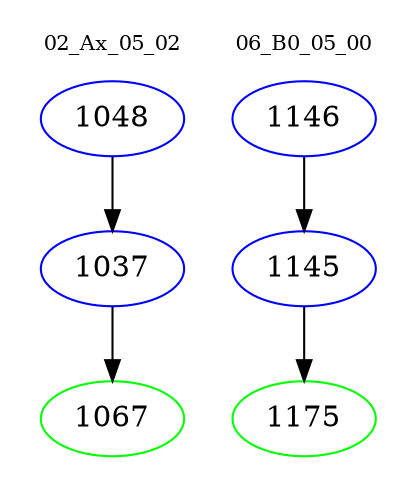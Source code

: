 digraph{
subgraph cluster_0 {
color = white
label = "02_Ax_05_02";
fontsize=10;
T0_1048 [label="1048", color="blue"]
T0_1048 -> T0_1037 [color="black"]
T0_1037 [label="1037", color="blue"]
T0_1037 -> T0_1067 [color="black"]
T0_1067 [label="1067", color="green"]
}
subgraph cluster_1 {
color = white
label = "06_B0_05_00";
fontsize=10;
T1_1146 [label="1146", color="blue"]
T1_1146 -> T1_1145 [color="black"]
T1_1145 [label="1145", color="blue"]
T1_1145 -> T1_1175 [color="black"]
T1_1175 [label="1175", color="green"]
}
}
